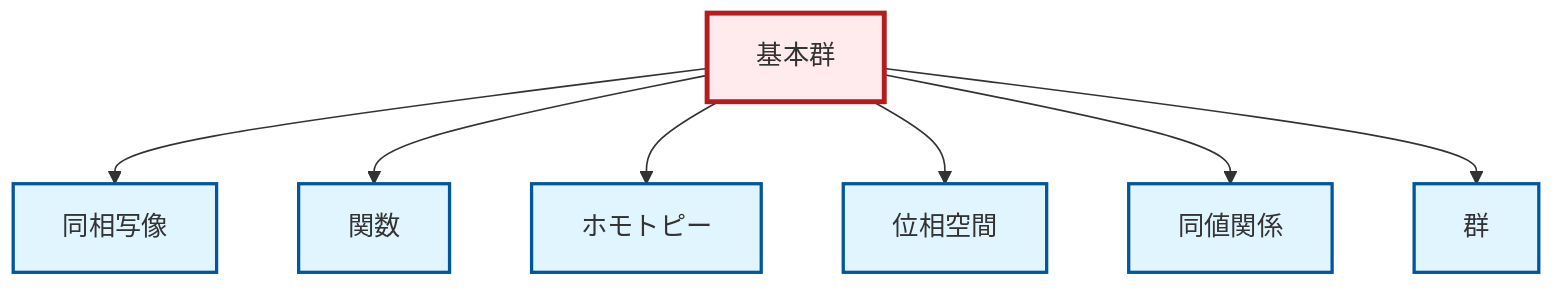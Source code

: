 graph TD
    classDef definition fill:#e1f5fe,stroke:#01579b,stroke-width:2px
    classDef theorem fill:#f3e5f5,stroke:#4a148c,stroke-width:2px
    classDef axiom fill:#fff3e0,stroke:#e65100,stroke-width:2px
    classDef example fill:#e8f5e9,stroke:#1b5e20,stroke-width:2px
    classDef current fill:#ffebee,stroke:#b71c1c,stroke-width:3px
    def-homeomorphism["同相写像"]:::definition
    def-function["関数"]:::definition
    def-equivalence-relation["同値関係"]:::definition
    def-group["群"]:::definition
    def-homotopy["ホモトピー"]:::definition
    def-topological-space["位相空間"]:::definition
    def-fundamental-group["基本群"]:::definition
    def-fundamental-group --> def-homeomorphism
    def-fundamental-group --> def-function
    def-fundamental-group --> def-homotopy
    def-fundamental-group --> def-topological-space
    def-fundamental-group --> def-equivalence-relation
    def-fundamental-group --> def-group
    class def-fundamental-group current
